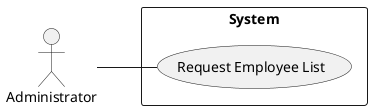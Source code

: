 @startuml
'https://plantuml.com/use-case-diagram

left to right direction

rectangle System {
  usecase "Request Employee List" as UC1
}

:Administrator: as Admin

Admin -- UC1
@enduml